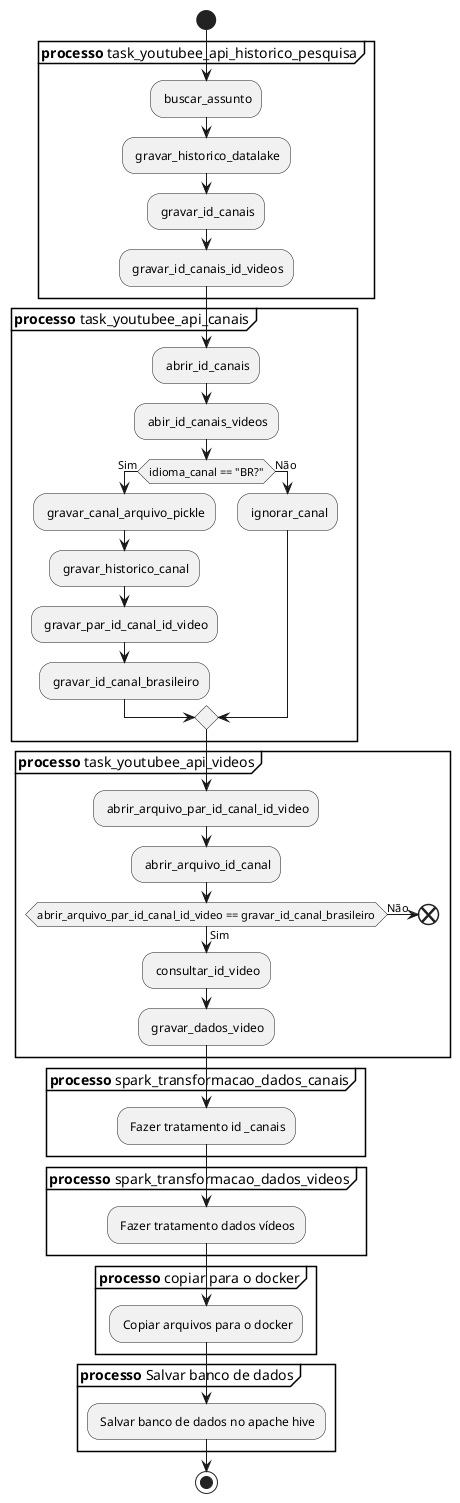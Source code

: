 @startuml

start
    partition "**processo** task_youtubee_api_historico_pesquisa" {
        : buscar_assunto;
        : gravar_historico_datalake;
        : gravar_id_canais;
        : gravar_id_canais_id_videos;
    }

    partition "**processo** task_youtubee_api_canais" {
        : abrir_id_canais;
        : abir_id_canais_videos;
        if (idioma_canal == "BR?") then (Sim)
            : gravar_canal_arquivo_pickle;
            : gravar_historico_canal;
            : gravar_par_id_canal_id_video;
            : gravar_id_canal_brasileiro;
        else (Não)
            : ignorar_canal;
        endif;
        
    }
    partition "**processo** task_youtubee_api_videos" {
        : abrir_arquivo_par_id_canal_id_video;
        : abrir_arquivo_id_canal;
        if (abrir_arquivo_par_id_canal_id_video == gravar_id_canal_brasileiro) then (Sim)
            : consultar_id_video;
            : gravar_dados_video;
        else (Não);
            end;
        endif; 
    }
    partition "**processo** spark_transformacao_dados_canais" {
        : Fazer tratamento id _canais;
    }

    partition "**processo** spark_transformacao_dados_videos" {
        : Fazer tratamento dados vídeos;
    }

    partition "**processo** copiar para o docker" {
        : Copiar arquivos para o docker;
    }

    partition "**processo** Salvar banco de dados" {
        : Salvar banco de dados no apache hive;
    }


stop
@enduml